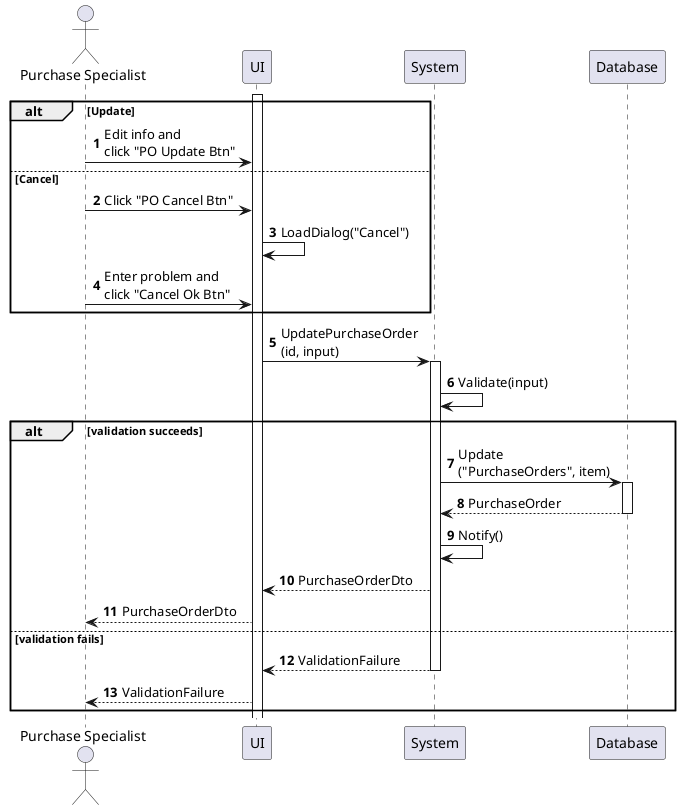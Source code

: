@startuml purchase-order-update
autonumber

actor "Purchase Specialist" as a
participant UI as f
participant System as b
participant Database as d

activate f

alt Update
    a -> f : Edit info and\nclick "PO Update Btn"
else Cancel
    a -> f : Click "PO Cancel Btn"
    f -> f : LoadDialog("Cancel")
    a -> f : Enter problem and\nclick "Cancel Ok Btn"
end

f -> b : UpdatePurchaseOrder\n(id, input)
activate b
b -> b : Validate(input)

alt validation succeeds
    b -> d : Update\n("PurchaseOrders", item)
    activate d
    return PurchaseOrder
    b -> b : Notify()
    b --> f : PurchaseOrderDto
    f --> a : PurchaseOrderDto
else validation fails
    return ValidationFailure
    f --> a : ValidationFailure
end
@enduml